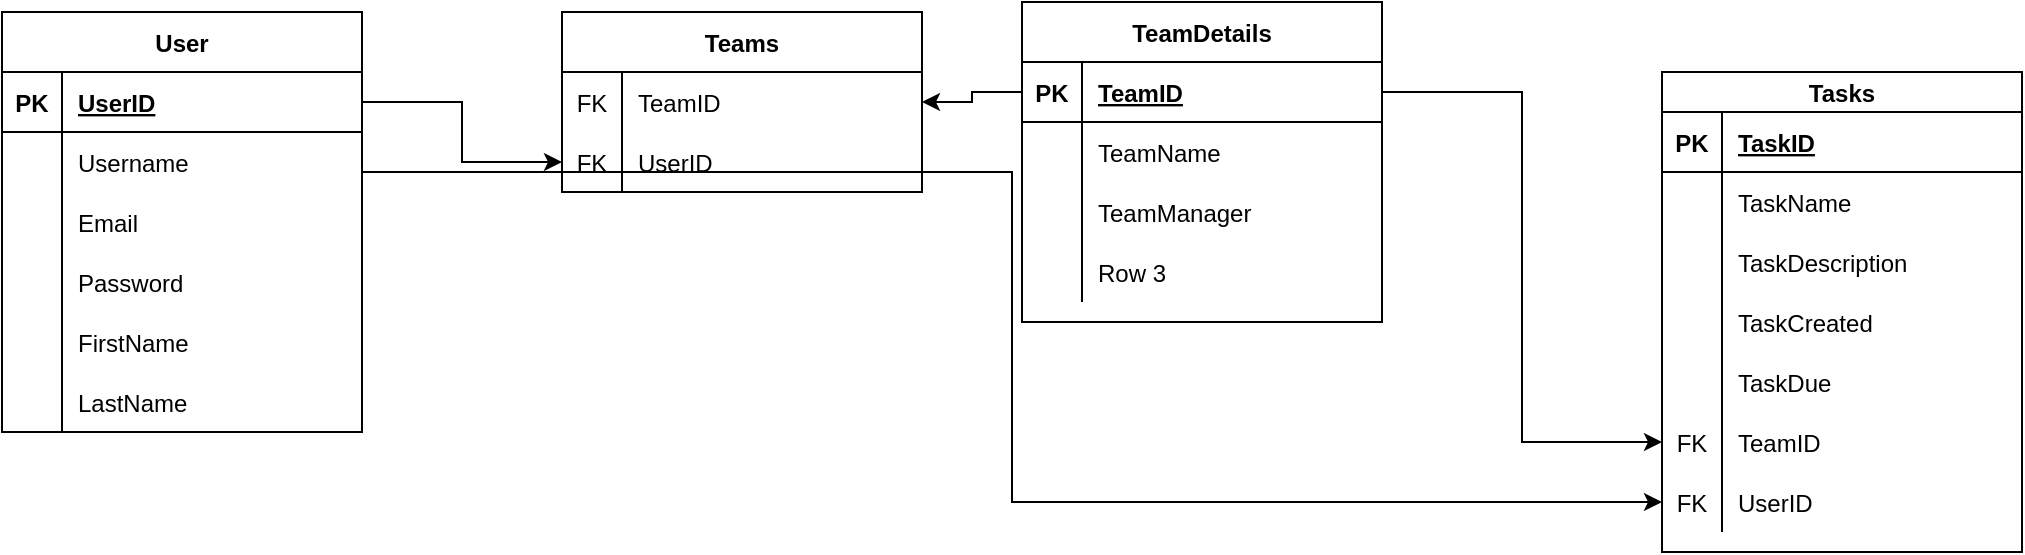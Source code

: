 <mxfile version="14.6.9" type="github"><diagram id="R2lEEEUBdFMjLlhIrx00" name="Page-1"><mxGraphModel dx="1354" dy="743" grid="1" gridSize="10" guides="1" tooltips="1" connect="1" arrows="1" fold="1" page="1" pageScale="1" pageWidth="3300" pageHeight="4681" math="0" shadow="0" extFonts="Permanent Marker^https://fonts.googleapis.com/css?family=Permanent+Marker"><root><mxCell id="0"/><mxCell id="1" parent="0"/><mxCell id="mRUK4n_OXtIDY_zhGgfZ-27" value="User" style="shape=table;startSize=30;container=1;collapsible=1;childLayout=tableLayout;fixedRows=1;rowLines=0;fontStyle=1;align=center;resizeLast=1;" vertex="1" parent="1"><mxGeometry y="40" width="180" height="210" as="geometry"/></mxCell><mxCell id="mRUK4n_OXtIDY_zhGgfZ-28" value="" style="shape=partialRectangle;collapsible=0;dropTarget=0;pointerEvents=0;fillColor=none;top=0;left=0;bottom=1;right=0;points=[[0,0.5],[1,0.5]];portConstraint=eastwest;" vertex="1" parent="mRUK4n_OXtIDY_zhGgfZ-27"><mxGeometry y="30" width="180" height="30" as="geometry"/></mxCell><mxCell id="mRUK4n_OXtIDY_zhGgfZ-29" value="PK" style="shape=partialRectangle;connectable=0;fillColor=none;top=0;left=0;bottom=0;right=0;fontStyle=1;overflow=hidden;" vertex="1" parent="mRUK4n_OXtIDY_zhGgfZ-28"><mxGeometry width="30" height="30" as="geometry"/></mxCell><mxCell id="mRUK4n_OXtIDY_zhGgfZ-30" value="UserID" style="shape=partialRectangle;connectable=0;fillColor=none;top=0;left=0;bottom=0;right=0;align=left;spacingLeft=6;fontStyle=5;overflow=hidden;" vertex="1" parent="mRUK4n_OXtIDY_zhGgfZ-28"><mxGeometry x="30" width="150" height="30" as="geometry"/></mxCell><mxCell id="mRUK4n_OXtIDY_zhGgfZ-31" value="" style="shape=partialRectangle;collapsible=0;dropTarget=0;pointerEvents=0;fillColor=none;top=0;left=0;bottom=0;right=0;points=[[0,0.5],[1,0.5]];portConstraint=eastwest;" vertex="1" parent="mRUK4n_OXtIDY_zhGgfZ-27"><mxGeometry y="60" width="180" height="30" as="geometry"/></mxCell><mxCell id="mRUK4n_OXtIDY_zhGgfZ-32" value="" style="shape=partialRectangle;connectable=0;fillColor=none;top=0;left=0;bottom=0;right=0;editable=1;overflow=hidden;" vertex="1" parent="mRUK4n_OXtIDY_zhGgfZ-31"><mxGeometry width="30" height="30" as="geometry"/></mxCell><mxCell id="mRUK4n_OXtIDY_zhGgfZ-33" value="Username" style="shape=partialRectangle;connectable=0;fillColor=none;top=0;left=0;bottom=0;right=0;align=left;spacingLeft=6;overflow=hidden;" vertex="1" parent="mRUK4n_OXtIDY_zhGgfZ-31"><mxGeometry x="30" width="150" height="30" as="geometry"/></mxCell><mxCell id="mRUK4n_OXtIDY_zhGgfZ-34" value="" style="shape=partialRectangle;collapsible=0;dropTarget=0;pointerEvents=0;fillColor=none;top=0;left=0;bottom=0;right=0;points=[[0,0.5],[1,0.5]];portConstraint=eastwest;" vertex="1" parent="mRUK4n_OXtIDY_zhGgfZ-27"><mxGeometry y="90" width="180" height="30" as="geometry"/></mxCell><mxCell id="mRUK4n_OXtIDY_zhGgfZ-35" value="" style="shape=partialRectangle;connectable=0;fillColor=none;top=0;left=0;bottom=0;right=0;editable=1;overflow=hidden;" vertex="1" parent="mRUK4n_OXtIDY_zhGgfZ-34"><mxGeometry width="30" height="30" as="geometry"/></mxCell><mxCell id="mRUK4n_OXtIDY_zhGgfZ-36" value="Email" style="shape=partialRectangle;connectable=0;fillColor=none;top=0;left=0;bottom=0;right=0;align=left;spacingLeft=6;overflow=hidden;" vertex="1" parent="mRUK4n_OXtIDY_zhGgfZ-34"><mxGeometry x="30" width="150" height="30" as="geometry"/></mxCell><mxCell id="mRUK4n_OXtIDY_zhGgfZ-37" value="" style="shape=partialRectangle;collapsible=0;dropTarget=0;pointerEvents=0;fillColor=none;top=0;left=0;bottom=0;right=0;points=[[0,0.5],[1,0.5]];portConstraint=eastwest;" vertex="1" parent="mRUK4n_OXtIDY_zhGgfZ-27"><mxGeometry y="120" width="180" height="30" as="geometry"/></mxCell><mxCell id="mRUK4n_OXtIDY_zhGgfZ-38" value="" style="shape=partialRectangle;connectable=0;fillColor=none;top=0;left=0;bottom=0;right=0;editable=1;overflow=hidden;" vertex="1" parent="mRUK4n_OXtIDY_zhGgfZ-37"><mxGeometry width="30" height="30" as="geometry"/></mxCell><mxCell id="mRUK4n_OXtIDY_zhGgfZ-39" value="Password" style="shape=partialRectangle;connectable=0;fillColor=none;top=0;left=0;bottom=0;right=0;align=left;spacingLeft=6;overflow=hidden;" vertex="1" parent="mRUK4n_OXtIDY_zhGgfZ-37"><mxGeometry x="30" width="150" height="30" as="geometry"/></mxCell><mxCell id="mRUK4n_OXtIDY_zhGgfZ-59" value="" style="shape=partialRectangle;collapsible=0;dropTarget=0;pointerEvents=0;fillColor=none;top=0;left=0;bottom=0;right=0;points=[[0,0.5],[1,0.5]];portConstraint=eastwest;" vertex="1" parent="mRUK4n_OXtIDY_zhGgfZ-27"><mxGeometry y="150" width="180" height="30" as="geometry"/></mxCell><mxCell id="mRUK4n_OXtIDY_zhGgfZ-60" value="" style="shape=partialRectangle;connectable=0;fillColor=none;top=0;left=0;bottom=0;right=0;editable=1;overflow=hidden;" vertex="1" parent="mRUK4n_OXtIDY_zhGgfZ-59"><mxGeometry width="30" height="30" as="geometry"/></mxCell><mxCell id="mRUK4n_OXtIDY_zhGgfZ-61" value="FirstName" style="shape=partialRectangle;connectable=0;fillColor=none;top=0;left=0;bottom=0;right=0;align=left;spacingLeft=6;overflow=hidden;" vertex="1" parent="mRUK4n_OXtIDY_zhGgfZ-59"><mxGeometry x="30" width="150" height="30" as="geometry"/></mxCell><mxCell id="mRUK4n_OXtIDY_zhGgfZ-62" value="" style="shape=partialRectangle;collapsible=0;dropTarget=0;pointerEvents=0;fillColor=none;top=0;left=0;bottom=0;right=0;points=[[0,0.5],[1,0.5]];portConstraint=eastwest;" vertex="1" parent="mRUK4n_OXtIDY_zhGgfZ-27"><mxGeometry y="180" width="180" height="30" as="geometry"/></mxCell><mxCell id="mRUK4n_OXtIDY_zhGgfZ-63" value="" style="shape=partialRectangle;connectable=0;fillColor=none;top=0;left=0;bottom=0;right=0;editable=1;overflow=hidden;" vertex="1" parent="mRUK4n_OXtIDY_zhGgfZ-62"><mxGeometry width="30" height="30" as="geometry"/></mxCell><mxCell id="mRUK4n_OXtIDY_zhGgfZ-64" value="LastName" style="shape=partialRectangle;connectable=0;fillColor=none;top=0;left=0;bottom=0;right=0;align=left;spacingLeft=6;overflow=hidden;" vertex="1" parent="mRUK4n_OXtIDY_zhGgfZ-62"><mxGeometry x="30" width="150" height="30" as="geometry"/></mxCell><mxCell id="mRUK4n_OXtIDY_zhGgfZ-65" value="Teams" style="shape=table;startSize=30;container=1;collapsible=1;childLayout=tableLayout;fixedRows=1;rowLines=0;fontStyle=1;align=center;resizeLast=1;" vertex="1" parent="1"><mxGeometry x="280" y="40" width="180" height="90" as="geometry"/></mxCell><mxCell id="mRUK4n_OXtIDY_zhGgfZ-69" value="" style="shape=partialRectangle;collapsible=0;dropTarget=0;pointerEvents=0;fillColor=none;top=0;left=0;bottom=0;right=0;points=[[0,0.5],[1,0.5]];portConstraint=eastwest;" vertex="1" parent="mRUK4n_OXtIDY_zhGgfZ-65"><mxGeometry y="30" width="180" height="30" as="geometry"/></mxCell><mxCell id="mRUK4n_OXtIDY_zhGgfZ-70" value="FK" style="shape=partialRectangle;connectable=0;fillColor=none;top=0;left=0;bottom=0;right=0;editable=1;overflow=hidden;" vertex="1" parent="mRUK4n_OXtIDY_zhGgfZ-69"><mxGeometry width="30" height="30" as="geometry"/></mxCell><mxCell id="mRUK4n_OXtIDY_zhGgfZ-71" value="TeamID" style="shape=partialRectangle;connectable=0;fillColor=none;top=0;left=0;bottom=0;right=0;align=left;spacingLeft=6;overflow=hidden;" vertex="1" parent="mRUK4n_OXtIDY_zhGgfZ-69"><mxGeometry x="30" width="150" height="30" as="geometry"/></mxCell><mxCell id="mRUK4n_OXtIDY_zhGgfZ-94" value="" style="shape=partialRectangle;collapsible=0;dropTarget=0;pointerEvents=0;fillColor=none;top=0;left=0;bottom=0;right=0;points=[[0,0.5],[1,0.5]];portConstraint=eastwest;" vertex="1" parent="mRUK4n_OXtIDY_zhGgfZ-65"><mxGeometry y="60" width="180" height="30" as="geometry"/></mxCell><mxCell id="mRUK4n_OXtIDY_zhGgfZ-95" value="FK" style="shape=partialRectangle;connectable=0;fillColor=none;top=0;left=0;bottom=0;right=0;editable=1;overflow=hidden;" vertex="1" parent="mRUK4n_OXtIDY_zhGgfZ-94"><mxGeometry width="30" height="30" as="geometry"/></mxCell><mxCell id="mRUK4n_OXtIDY_zhGgfZ-96" value="UserID" style="shape=partialRectangle;connectable=0;fillColor=none;top=0;left=0;bottom=0;right=0;align=left;spacingLeft=6;overflow=hidden;" vertex="1" parent="mRUK4n_OXtIDY_zhGgfZ-94"><mxGeometry x="30" width="150" height="30" as="geometry"/></mxCell><mxCell id="mRUK4n_OXtIDY_zhGgfZ-78" value="TeamDetails" style="shape=table;startSize=30;container=1;collapsible=1;childLayout=tableLayout;fixedRows=1;rowLines=0;fontStyle=1;align=center;resizeLast=1;" vertex="1" parent="1"><mxGeometry x="510" y="35" width="180" height="160" as="geometry"/></mxCell><mxCell id="mRUK4n_OXtIDY_zhGgfZ-79" value="" style="shape=partialRectangle;collapsible=0;dropTarget=0;pointerEvents=0;fillColor=none;top=0;left=0;bottom=1;right=0;points=[[0,0.5],[1,0.5]];portConstraint=eastwest;" vertex="1" parent="mRUK4n_OXtIDY_zhGgfZ-78"><mxGeometry y="30" width="180" height="30" as="geometry"/></mxCell><mxCell id="mRUK4n_OXtIDY_zhGgfZ-80" value="PK" style="shape=partialRectangle;connectable=0;fillColor=none;top=0;left=0;bottom=0;right=0;fontStyle=1;overflow=hidden;" vertex="1" parent="mRUK4n_OXtIDY_zhGgfZ-79"><mxGeometry width="30" height="30" as="geometry"/></mxCell><mxCell id="mRUK4n_OXtIDY_zhGgfZ-81" value="TeamID" style="shape=partialRectangle;connectable=0;fillColor=none;top=0;left=0;bottom=0;right=0;align=left;spacingLeft=6;fontStyle=5;overflow=hidden;" vertex="1" parent="mRUK4n_OXtIDY_zhGgfZ-79"><mxGeometry x="30" width="150" height="30" as="geometry"/></mxCell><mxCell id="mRUK4n_OXtIDY_zhGgfZ-82" value="" style="shape=partialRectangle;collapsible=0;dropTarget=0;pointerEvents=0;fillColor=none;top=0;left=0;bottom=0;right=0;points=[[0,0.5],[1,0.5]];portConstraint=eastwest;" vertex="1" parent="mRUK4n_OXtIDY_zhGgfZ-78"><mxGeometry y="60" width="180" height="30" as="geometry"/></mxCell><mxCell id="mRUK4n_OXtIDY_zhGgfZ-83" value="" style="shape=partialRectangle;connectable=0;fillColor=none;top=0;left=0;bottom=0;right=0;editable=1;overflow=hidden;" vertex="1" parent="mRUK4n_OXtIDY_zhGgfZ-82"><mxGeometry width="30" height="30" as="geometry"/></mxCell><mxCell id="mRUK4n_OXtIDY_zhGgfZ-84" value="TeamName" style="shape=partialRectangle;connectable=0;fillColor=none;top=0;left=0;bottom=0;right=0;align=left;spacingLeft=6;overflow=hidden;" vertex="1" parent="mRUK4n_OXtIDY_zhGgfZ-82"><mxGeometry x="30" width="150" height="30" as="geometry"/></mxCell><mxCell id="mRUK4n_OXtIDY_zhGgfZ-85" value="" style="shape=partialRectangle;collapsible=0;dropTarget=0;pointerEvents=0;fillColor=none;top=0;left=0;bottom=0;right=0;points=[[0,0.5],[1,0.5]];portConstraint=eastwest;" vertex="1" parent="mRUK4n_OXtIDY_zhGgfZ-78"><mxGeometry y="90" width="180" height="30" as="geometry"/></mxCell><mxCell id="mRUK4n_OXtIDY_zhGgfZ-86" value="" style="shape=partialRectangle;connectable=0;fillColor=none;top=0;left=0;bottom=0;right=0;editable=1;overflow=hidden;" vertex="1" parent="mRUK4n_OXtIDY_zhGgfZ-85"><mxGeometry width="30" height="30" as="geometry"/></mxCell><mxCell id="mRUK4n_OXtIDY_zhGgfZ-87" value="TeamManager" style="shape=partialRectangle;connectable=0;fillColor=none;top=0;left=0;bottom=0;right=0;align=left;spacingLeft=6;overflow=hidden;" vertex="1" parent="mRUK4n_OXtIDY_zhGgfZ-85"><mxGeometry x="30" width="150" height="30" as="geometry"/></mxCell><mxCell id="mRUK4n_OXtIDY_zhGgfZ-88" value="" style="shape=partialRectangle;collapsible=0;dropTarget=0;pointerEvents=0;fillColor=none;top=0;left=0;bottom=0;right=0;points=[[0,0.5],[1,0.5]];portConstraint=eastwest;" vertex="1" parent="mRUK4n_OXtIDY_zhGgfZ-78"><mxGeometry y="120" width="180" height="30" as="geometry"/></mxCell><mxCell id="mRUK4n_OXtIDY_zhGgfZ-89" value="" style="shape=partialRectangle;connectable=0;fillColor=none;top=0;left=0;bottom=0;right=0;editable=1;overflow=hidden;" vertex="1" parent="mRUK4n_OXtIDY_zhGgfZ-88"><mxGeometry width="30" height="30" as="geometry"/></mxCell><mxCell id="mRUK4n_OXtIDY_zhGgfZ-90" value="Row 3" style="shape=partialRectangle;connectable=0;fillColor=none;top=0;left=0;bottom=0;right=0;align=left;spacingLeft=6;overflow=hidden;" vertex="1" parent="mRUK4n_OXtIDY_zhGgfZ-88"><mxGeometry x="30" width="150" height="30" as="geometry"/></mxCell><mxCell id="mRUK4n_OXtIDY_zhGgfZ-98" value="Tasks" style="shape=table;startSize=20;container=1;collapsible=1;childLayout=tableLayout;fixedRows=1;rowLines=0;fontStyle=1;align=center;resizeLast=1;" vertex="1" parent="1"><mxGeometry x="830" y="70" width="180" height="240" as="geometry"/></mxCell><mxCell id="mRUK4n_OXtIDY_zhGgfZ-99" value="" style="shape=partialRectangle;collapsible=0;dropTarget=0;pointerEvents=0;fillColor=none;top=0;left=0;bottom=1;right=0;points=[[0,0.5],[1,0.5]];portConstraint=eastwest;" vertex="1" parent="mRUK4n_OXtIDY_zhGgfZ-98"><mxGeometry y="20" width="180" height="30" as="geometry"/></mxCell><mxCell id="mRUK4n_OXtIDY_zhGgfZ-100" value="PK" style="shape=partialRectangle;connectable=0;fillColor=none;top=0;left=0;bottom=0;right=0;fontStyle=1;overflow=hidden;" vertex="1" parent="mRUK4n_OXtIDY_zhGgfZ-99"><mxGeometry width="30" height="30" as="geometry"/></mxCell><mxCell id="mRUK4n_OXtIDY_zhGgfZ-101" value="TaskID" style="shape=partialRectangle;connectable=0;fillColor=none;top=0;left=0;bottom=0;right=0;align=left;spacingLeft=6;fontStyle=5;overflow=hidden;" vertex="1" parent="mRUK4n_OXtIDY_zhGgfZ-99"><mxGeometry x="30" width="150" height="30" as="geometry"/></mxCell><mxCell id="mRUK4n_OXtIDY_zhGgfZ-102" value="" style="shape=partialRectangle;collapsible=0;dropTarget=0;pointerEvents=0;fillColor=none;top=0;left=0;bottom=0;right=0;points=[[0,0.5],[1,0.5]];portConstraint=eastwest;" vertex="1" parent="mRUK4n_OXtIDY_zhGgfZ-98"><mxGeometry y="50" width="180" height="30" as="geometry"/></mxCell><mxCell id="mRUK4n_OXtIDY_zhGgfZ-103" value="" style="shape=partialRectangle;connectable=0;fillColor=none;top=0;left=0;bottom=0;right=0;editable=1;overflow=hidden;" vertex="1" parent="mRUK4n_OXtIDY_zhGgfZ-102"><mxGeometry width="30" height="30" as="geometry"/></mxCell><mxCell id="mRUK4n_OXtIDY_zhGgfZ-104" value="TaskName" style="shape=partialRectangle;connectable=0;fillColor=none;top=0;left=0;bottom=0;right=0;align=left;spacingLeft=6;overflow=hidden;" vertex="1" parent="mRUK4n_OXtIDY_zhGgfZ-102"><mxGeometry x="30" width="150" height="30" as="geometry"/></mxCell><mxCell id="mRUK4n_OXtIDY_zhGgfZ-105" value="" style="shape=partialRectangle;collapsible=0;dropTarget=0;pointerEvents=0;fillColor=none;top=0;left=0;bottom=0;right=0;points=[[0,0.5],[1,0.5]];portConstraint=eastwest;" vertex="1" parent="mRUK4n_OXtIDY_zhGgfZ-98"><mxGeometry y="80" width="180" height="30" as="geometry"/></mxCell><mxCell id="mRUK4n_OXtIDY_zhGgfZ-106" value="" style="shape=partialRectangle;connectable=0;fillColor=none;top=0;left=0;bottom=0;right=0;editable=1;overflow=hidden;" vertex="1" parent="mRUK4n_OXtIDY_zhGgfZ-105"><mxGeometry width="30" height="30" as="geometry"/></mxCell><mxCell id="mRUK4n_OXtIDY_zhGgfZ-107" value="TaskDescription" style="shape=partialRectangle;connectable=0;fillColor=none;top=0;left=0;bottom=0;right=0;align=left;spacingLeft=6;overflow=hidden;" vertex="1" parent="mRUK4n_OXtIDY_zhGgfZ-105"><mxGeometry x="30" width="150" height="30" as="geometry"/></mxCell><mxCell id="mRUK4n_OXtIDY_zhGgfZ-108" value="" style="shape=partialRectangle;collapsible=0;dropTarget=0;pointerEvents=0;fillColor=none;top=0;left=0;bottom=0;right=0;points=[[0,0.5],[1,0.5]];portConstraint=eastwest;" vertex="1" parent="mRUK4n_OXtIDY_zhGgfZ-98"><mxGeometry y="110" width="180" height="30" as="geometry"/></mxCell><mxCell id="mRUK4n_OXtIDY_zhGgfZ-109" value="" style="shape=partialRectangle;connectable=0;fillColor=none;top=0;left=0;bottom=0;right=0;editable=1;overflow=hidden;" vertex="1" parent="mRUK4n_OXtIDY_zhGgfZ-108"><mxGeometry width="30" height="30" as="geometry"/></mxCell><mxCell id="mRUK4n_OXtIDY_zhGgfZ-110" value="TaskCreated" style="shape=partialRectangle;connectable=0;fillColor=none;top=0;left=0;bottom=0;right=0;align=left;spacingLeft=6;overflow=hidden;" vertex="1" parent="mRUK4n_OXtIDY_zhGgfZ-108"><mxGeometry x="30" width="150" height="30" as="geometry"/></mxCell><mxCell id="mRUK4n_OXtIDY_zhGgfZ-111" value="" style="shape=partialRectangle;collapsible=0;dropTarget=0;pointerEvents=0;fillColor=none;top=0;left=0;bottom=0;right=0;points=[[0,0.5],[1,0.5]];portConstraint=eastwest;" vertex="1" parent="mRUK4n_OXtIDY_zhGgfZ-98"><mxGeometry y="140" width="180" height="30" as="geometry"/></mxCell><mxCell id="mRUK4n_OXtIDY_zhGgfZ-112" value="" style="shape=partialRectangle;connectable=0;fillColor=none;top=0;left=0;bottom=0;right=0;editable=1;overflow=hidden;" vertex="1" parent="mRUK4n_OXtIDY_zhGgfZ-111"><mxGeometry width="30" height="30" as="geometry"/></mxCell><mxCell id="mRUK4n_OXtIDY_zhGgfZ-113" value="TaskDue" style="shape=partialRectangle;connectable=0;fillColor=none;top=0;left=0;bottom=0;right=0;align=left;spacingLeft=6;overflow=hidden;" vertex="1" parent="mRUK4n_OXtIDY_zhGgfZ-111"><mxGeometry x="30" width="150" height="30" as="geometry"/></mxCell><mxCell id="mRUK4n_OXtIDY_zhGgfZ-114" value="" style="shape=partialRectangle;collapsible=0;dropTarget=0;pointerEvents=0;fillColor=none;top=0;left=0;bottom=0;right=0;points=[[0,0.5],[1,0.5]];portConstraint=eastwest;" vertex="1" parent="mRUK4n_OXtIDY_zhGgfZ-98"><mxGeometry y="170" width="180" height="30" as="geometry"/></mxCell><mxCell id="mRUK4n_OXtIDY_zhGgfZ-115" value="FK" style="shape=partialRectangle;connectable=0;fillColor=none;top=0;left=0;bottom=0;right=0;editable=1;overflow=hidden;" vertex="1" parent="mRUK4n_OXtIDY_zhGgfZ-114"><mxGeometry width="30" height="30" as="geometry"/></mxCell><mxCell id="mRUK4n_OXtIDY_zhGgfZ-116" value="TeamID" style="shape=partialRectangle;connectable=0;fillColor=none;top=0;left=0;bottom=0;right=0;align=left;spacingLeft=6;overflow=hidden;" vertex="1" parent="mRUK4n_OXtIDY_zhGgfZ-114"><mxGeometry x="30" width="150" height="30" as="geometry"/></mxCell><mxCell id="mRUK4n_OXtIDY_zhGgfZ-117" value="" style="shape=partialRectangle;collapsible=0;dropTarget=0;pointerEvents=0;fillColor=none;top=0;left=0;bottom=0;right=0;points=[[0,0.5],[1,0.5]];portConstraint=eastwest;" vertex="1" parent="mRUK4n_OXtIDY_zhGgfZ-98"><mxGeometry y="200" width="180" height="30" as="geometry"/></mxCell><mxCell id="mRUK4n_OXtIDY_zhGgfZ-118" value="FK" style="shape=partialRectangle;connectable=0;fillColor=none;top=0;left=0;bottom=0;right=0;editable=1;overflow=hidden;" vertex="1" parent="mRUK4n_OXtIDY_zhGgfZ-117"><mxGeometry width="30" height="30" as="geometry"/></mxCell><mxCell id="mRUK4n_OXtIDY_zhGgfZ-119" value="UserID" style="shape=partialRectangle;connectable=0;fillColor=none;top=0;left=0;bottom=0;right=0;align=left;spacingLeft=6;overflow=hidden;" vertex="1" parent="mRUK4n_OXtIDY_zhGgfZ-117"><mxGeometry x="30" width="150" height="30" as="geometry"/></mxCell><mxCell id="mRUK4n_OXtIDY_zhGgfZ-120" style="edgeStyle=orthogonalEdgeStyle;rounded=0;orthogonalLoop=1;jettySize=auto;html=1;exitX=1;exitY=0.5;exitDx=0;exitDy=0;" edge="1" parent="1" source="mRUK4n_OXtIDY_zhGgfZ-79" target="mRUK4n_OXtIDY_zhGgfZ-114"><mxGeometry relative="1" as="geometry"/></mxCell><mxCell id="mRUK4n_OXtIDY_zhGgfZ-122" style="edgeStyle=orthogonalEdgeStyle;rounded=0;orthogonalLoop=1;jettySize=auto;html=1;exitX=0;exitY=0.5;exitDx=0;exitDy=0;entryX=1;entryY=0.5;entryDx=0;entryDy=0;" edge="1" parent="1" source="mRUK4n_OXtIDY_zhGgfZ-79" target="mRUK4n_OXtIDY_zhGgfZ-69"><mxGeometry relative="1" as="geometry"/></mxCell><mxCell id="mRUK4n_OXtIDY_zhGgfZ-123" style="edgeStyle=orthogonalEdgeStyle;rounded=0;orthogonalLoop=1;jettySize=auto;html=1;exitX=1;exitY=0.5;exitDx=0;exitDy=0;entryX=0;entryY=0.5;entryDx=0;entryDy=0;" edge="1" parent="1" source="mRUK4n_OXtIDY_zhGgfZ-28" target="mRUK4n_OXtIDY_zhGgfZ-94"><mxGeometry relative="1" as="geometry"/></mxCell><mxCell id="mRUK4n_OXtIDY_zhGgfZ-124" style="edgeStyle=orthogonalEdgeStyle;rounded=0;orthogonalLoop=1;jettySize=auto;html=1;exitX=1;exitY=0.5;exitDx=0;exitDy=0;entryX=0;entryY=0.5;entryDx=0;entryDy=0;" edge="1" parent="1" source="mRUK4n_OXtIDY_zhGgfZ-28" target="mRUK4n_OXtIDY_zhGgfZ-117"><mxGeometry relative="1" as="geometry"><Array as="points"><mxPoint x="180" y="120"/><mxPoint x="505" y="120"/><mxPoint x="505" y="285"/></Array></mxGeometry></mxCell></root></mxGraphModel></diagram></mxfile>